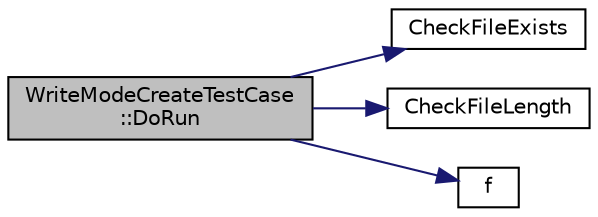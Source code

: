 digraph "WriteModeCreateTestCase::DoRun"
{
 // LATEX_PDF_SIZE
  edge [fontname="Helvetica",fontsize="10",labelfontname="Helvetica",labelfontsize="10"];
  node [fontname="Helvetica",fontsize="10",shape=record];
  rankdir="LR";
  Node1 [label="WriteModeCreateTestCase\l::DoRun",height=0.2,width=0.4,color="black", fillcolor="grey75", style="filled", fontcolor="black",tooltip="Implementation to actually run this TestCase."];
  Node1 -> Node2 [color="midnightblue",fontsize="10",style="solid",fontname="Helvetica"];
  Node2 [label="CheckFileExists",height=0.2,width=0.4,color="black", fillcolor="white", style="filled",URL="$pcap-file-test-suite_8cc.html#a4e90999451af2d85d014e610a7ab9d0b",tooltip=" "];
  Node1 -> Node3 [color="midnightblue",fontsize="10",style="solid",fontname="Helvetica"];
  Node3 [label="CheckFileLength",height=0.2,width=0.4,color="black", fillcolor="white", style="filled",URL="$pcap-file-test-suite_8cc.html#a6206c639b9ce76fb5ca2c548ce4a5935",tooltip=" "];
  Node1 -> Node4 [color="midnightblue",fontsize="10",style="solid",fontname="Helvetica"];
  Node4 [label="f",height=0.2,width=0.4,color="black", fillcolor="white", style="filled",URL="$80211b_8c.html#ae7ffc1a8f84fa47a0812b2f2b9627132",tooltip=" "];
}
